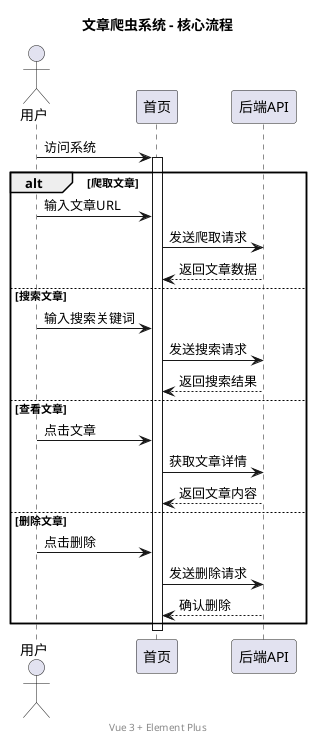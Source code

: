 @startuml 前端核心流程

skinparam backgroundColor white
skinparam defaultFontName Microsoft YaHei

title 文章爬虫系统 - 核心流程

actor 用户
participant "首页" as Home
participant "后端API" as API

用户 -> Home: 访问系统
activate Home

' 核心功能
alt 爬取文章
    用户 -> Home: 输入文章URL
    Home -> API: 发送爬取请求
    API --> Home: 返回文章数据
else 搜索文章
    用户 -> Home: 输入搜索关键词
    Home -> API: 发送搜索请求
    API --> Home: 返回搜索结果
else 查看文章
    用户 -> Home: 点击文章
    Home -> API: 获取文章详情
    API --> Home: 返回文章内容
else 删除文章
    用户 -> Home: 点击删除
    Home -> API: 发送删除请求
    API --> Home: 确认删除
end

deactivate Home

footer
Vue 3 + Element Plus
end footer

@enduml 